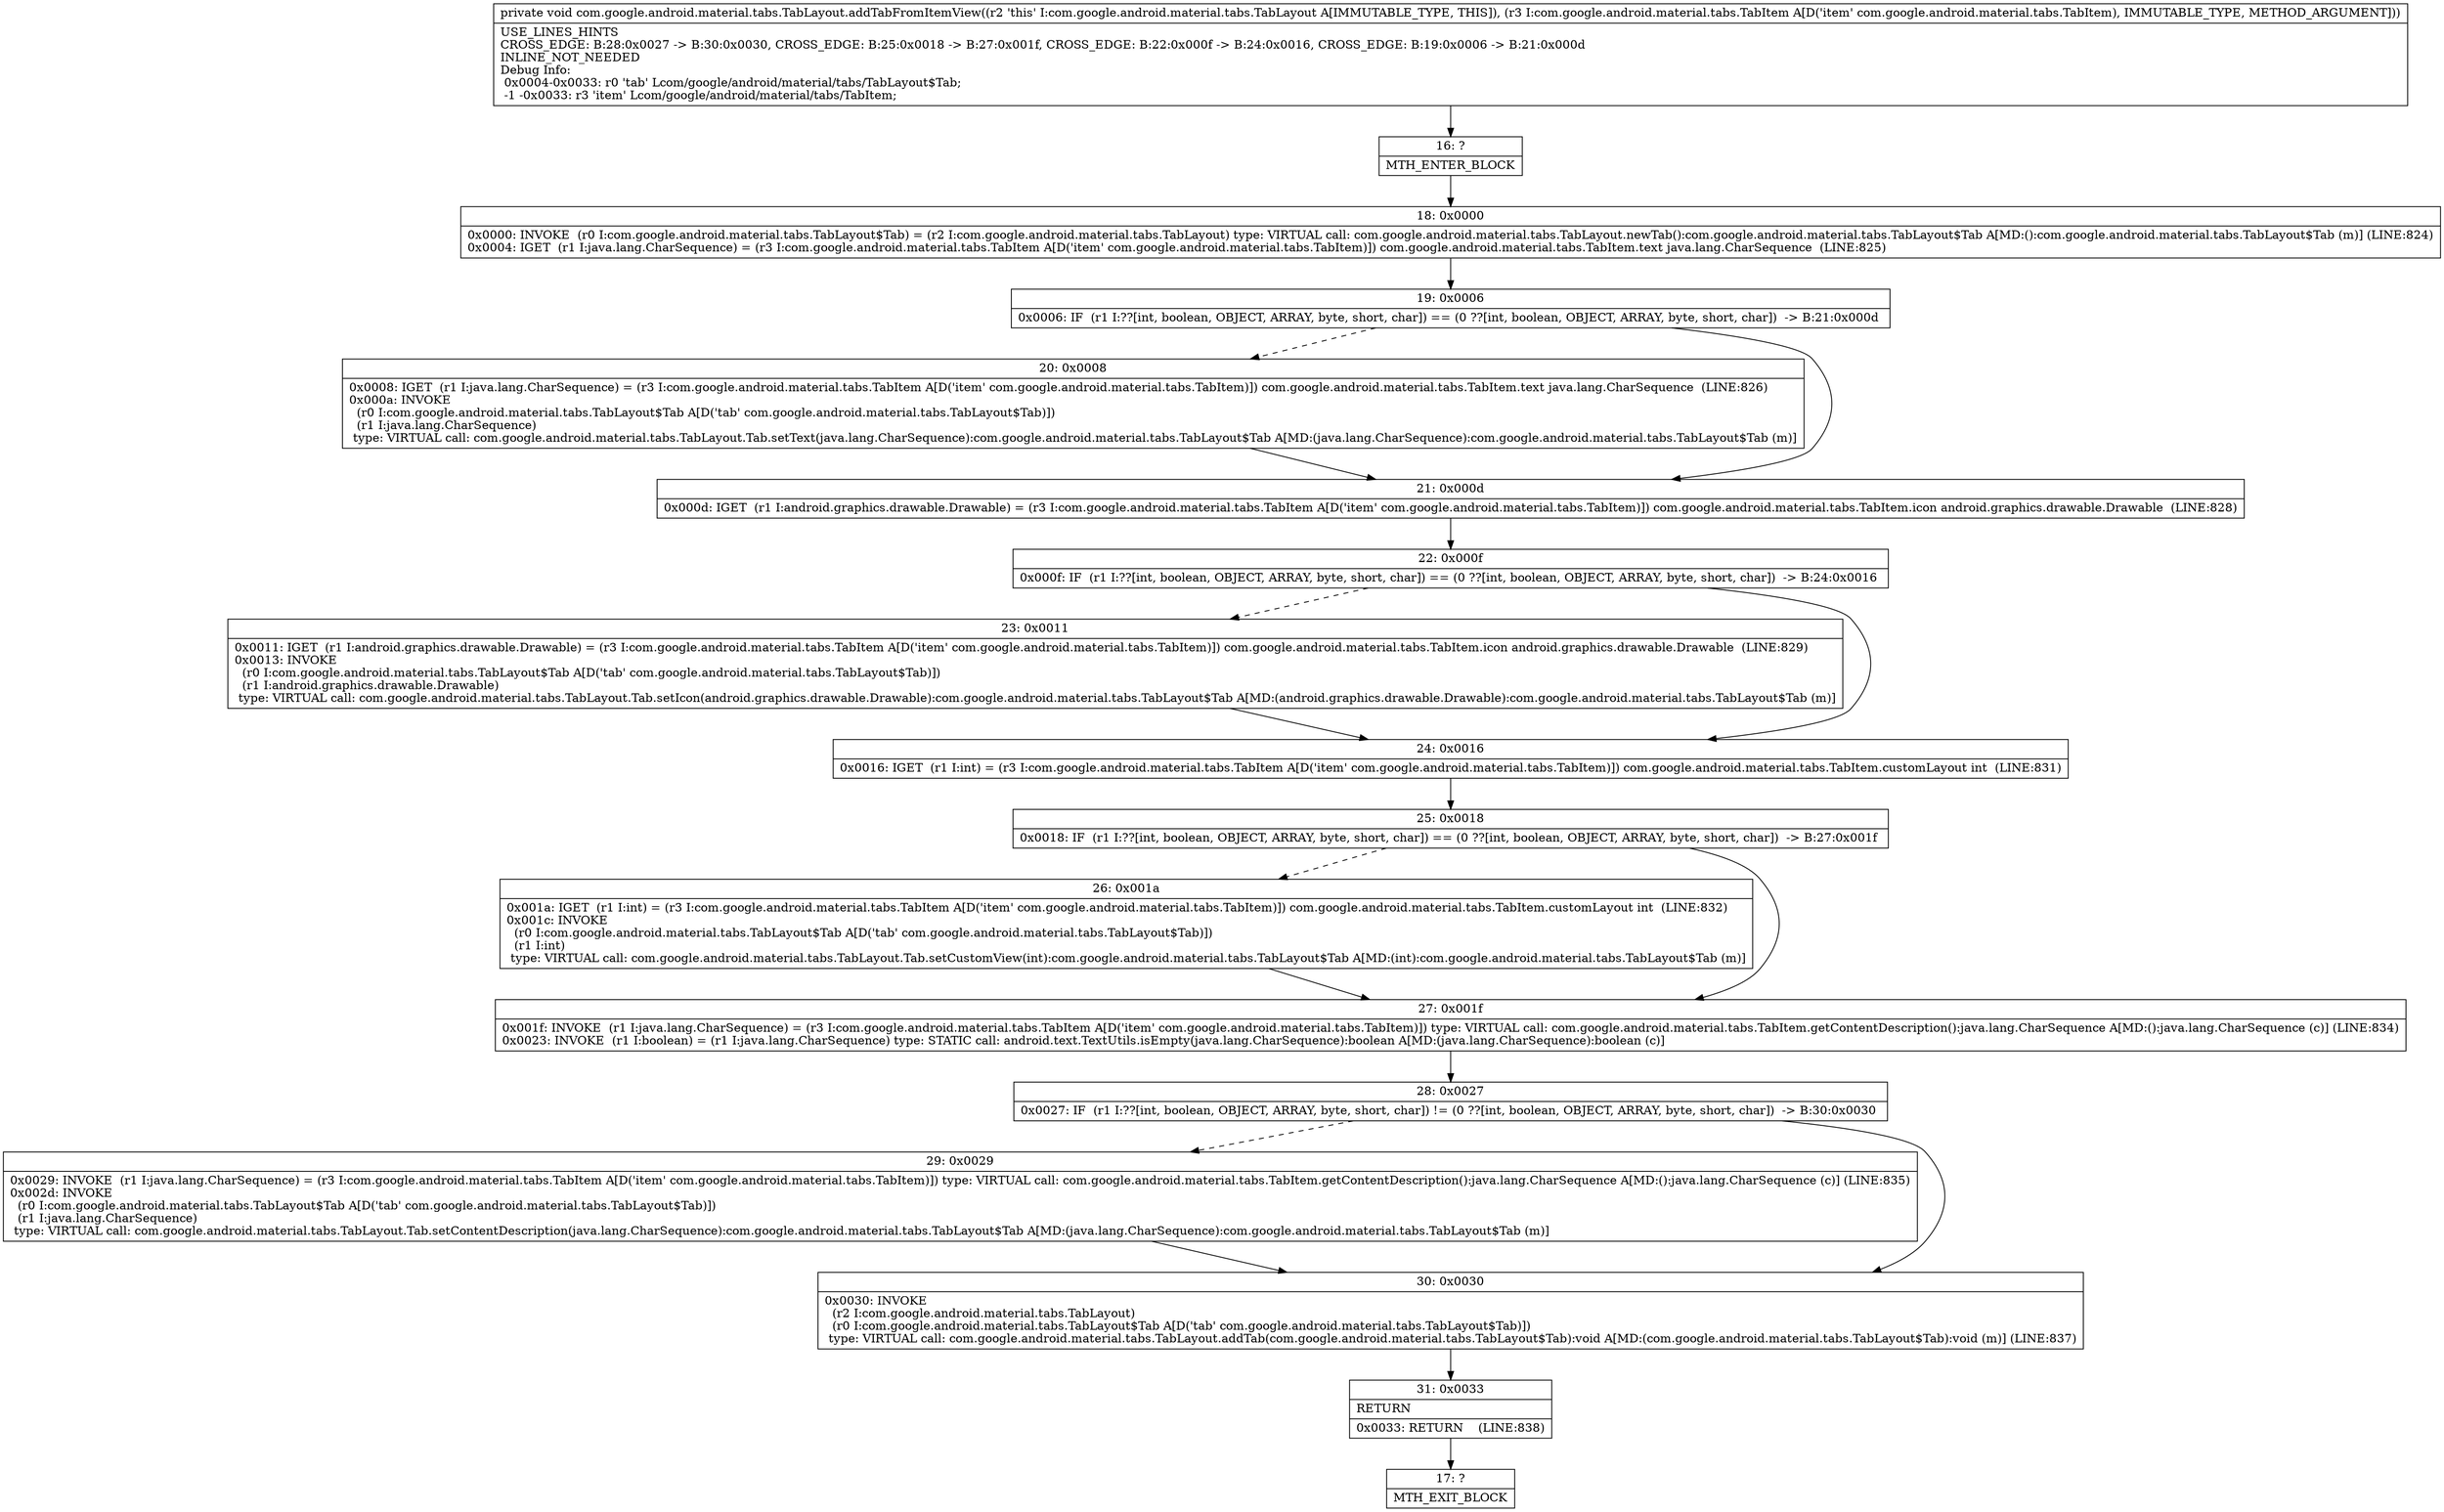 digraph "CFG forcom.google.android.material.tabs.TabLayout.addTabFromItemView(Lcom\/google\/android\/material\/tabs\/TabItem;)V" {
Node_16 [shape=record,label="{16\:\ ?|MTH_ENTER_BLOCK\l}"];
Node_18 [shape=record,label="{18\:\ 0x0000|0x0000: INVOKE  (r0 I:com.google.android.material.tabs.TabLayout$Tab) = (r2 I:com.google.android.material.tabs.TabLayout) type: VIRTUAL call: com.google.android.material.tabs.TabLayout.newTab():com.google.android.material.tabs.TabLayout$Tab A[MD:():com.google.android.material.tabs.TabLayout$Tab (m)] (LINE:824)\l0x0004: IGET  (r1 I:java.lang.CharSequence) = (r3 I:com.google.android.material.tabs.TabItem A[D('item' com.google.android.material.tabs.TabItem)]) com.google.android.material.tabs.TabItem.text java.lang.CharSequence  (LINE:825)\l}"];
Node_19 [shape=record,label="{19\:\ 0x0006|0x0006: IF  (r1 I:??[int, boolean, OBJECT, ARRAY, byte, short, char]) == (0 ??[int, boolean, OBJECT, ARRAY, byte, short, char])  \-\> B:21:0x000d \l}"];
Node_20 [shape=record,label="{20\:\ 0x0008|0x0008: IGET  (r1 I:java.lang.CharSequence) = (r3 I:com.google.android.material.tabs.TabItem A[D('item' com.google.android.material.tabs.TabItem)]) com.google.android.material.tabs.TabItem.text java.lang.CharSequence  (LINE:826)\l0x000a: INVOKE  \l  (r0 I:com.google.android.material.tabs.TabLayout$Tab A[D('tab' com.google.android.material.tabs.TabLayout$Tab)])\l  (r1 I:java.lang.CharSequence)\l type: VIRTUAL call: com.google.android.material.tabs.TabLayout.Tab.setText(java.lang.CharSequence):com.google.android.material.tabs.TabLayout$Tab A[MD:(java.lang.CharSequence):com.google.android.material.tabs.TabLayout$Tab (m)]\l}"];
Node_21 [shape=record,label="{21\:\ 0x000d|0x000d: IGET  (r1 I:android.graphics.drawable.Drawable) = (r3 I:com.google.android.material.tabs.TabItem A[D('item' com.google.android.material.tabs.TabItem)]) com.google.android.material.tabs.TabItem.icon android.graphics.drawable.Drawable  (LINE:828)\l}"];
Node_22 [shape=record,label="{22\:\ 0x000f|0x000f: IF  (r1 I:??[int, boolean, OBJECT, ARRAY, byte, short, char]) == (0 ??[int, boolean, OBJECT, ARRAY, byte, short, char])  \-\> B:24:0x0016 \l}"];
Node_23 [shape=record,label="{23\:\ 0x0011|0x0011: IGET  (r1 I:android.graphics.drawable.Drawable) = (r3 I:com.google.android.material.tabs.TabItem A[D('item' com.google.android.material.tabs.TabItem)]) com.google.android.material.tabs.TabItem.icon android.graphics.drawable.Drawable  (LINE:829)\l0x0013: INVOKE  \l  (r0 I:com.google.android.material.tabs.TabLayout$Tab A[D('tab' com.google.android.material.tabs.TabLayout$Tab)])\l  (r1 I:android.graphics.drawable.Drawable)\l type: VIRTUAL call: com.google.android.material.tabs.TabLayout.Tab.setIcon(android.graphics.drawable.Drawable):com.google.android.material.tabs.TabLayout$Tab A[MD:(android.graphics.drawable.Drawable):com.google.android.material.tabs.TabLayout$Tab (m)]\l}"];
Node_24 [shape=record,label="{24\:\ 0x0016|0x0016: IGET  (r1 I:int) = (r3 I:com.google.android.material.tabs.TabItem A[D('item' com.google.android.material.tabs.TabItem)]) com.google.android.material.tabs.TabItem.customLayout int  (LINE:831)\l}"];
Node_25 [shape=record,label="{25\:\ 0x0018|0x0018: IF  (r1 I:??[int, boolean, OBJECT, ARRAY, byte, short, char]) == (0 ??[int, boolean, OBJECT, ARRAY, byte, short, char])  \-\> B:27:0x001f \l}"];
Node_26 [shape=record,label="{26\:\ 0x001a|0x001a: IGET  (r1 I:int) = (r3 I:com.google.android.material.tabs.TabItem A[D('item' com.google.android.material.tabs.TabItem)]) com.google.android.material.tabs.TabItem.customLayout int  (LINE:832)\l0x001c: INVOKE  \l  (r0 I:com.google.android.material.tabs.TabLayout$Tab A[D('tab' com.google.android.material.tabs.TabLayout$Tab)])\l  (r1 I:int)\l type: VIRTUAL call: com.google.android.material.tabs.TabLayout.Tab.setCustomView(int):com.google.android.material.tabs.TabLayout$Tab A[MD:(int):com.google.android.material.tabs.TabLayout$Tab (m)]\l}"];
Node_27 [shape=record,label="{27\:\ 0x001f|0x001f: INVOKE  (r1 I:java.lang.CharSequence) = (r3 I:com.google.android.material.tabs.TabItem A[D('item' com.google.android.material.tabs.TabItem)]) type: VIRTUAL call: com.google.android.material.tabs.TabItem.getContentDescription():java.lang.CharSequence A[MD:():java.lang.CharSequence (c)] (LINE:834)\l0x0023: INVOKE  (r1 I:boolean) = (r1 I:java.lang.CharSequence) type: STATIC call: android.text.TextUtils.isEmpty(java.lang.CharSequence):boolean A[MD:(java.lang.CharSequence):boolean (c)]\l}"];
Node_28 [shape=record,label="{28\:\ 0x0027|0x0027: IF  (r1 I:??[int, boolean, OBJECT, ARRAY, byte, short, char]) != (0 ??[int, boolean, OBJECT, ARRAY, byte, short, char])  \-\> B:30:0x0030 \l}"];
Node_29 [shape=record,label="{29\:\ 0x0029|0x0029: INVOKE  (r1 I:java.lang.CharSequence) = (r3 I:com.google.android.material.tabs.TabItem A[D('item' com.google.android.material.tabs.TabItem)]) type: VIRTUAL call: com.google.android.material.tabs.TabItem.getContentDescription():java.lang.CharSequence A[MD:():java.lang.CharSequence (c)] (LINE:835)\l0x002d: INVOKE  \l  (r0 I:com.google.android.material.tabs.TabLayout$Tab A[D('tab' com.google.android.material.tabs.TabLayout$Tab)])\l  (r1 I:java.lang.CharSequence)\l type: VIRTUAL call: com.google.android.material.tabs.TabLayout.Tab.setContentDescription(java.lang.CharSequence):com.google.android.material.tabs.TabLayout$Tab A[MD:(java.lang.CharSequence):com.google.android.material.tabs.TabLayout$Tab (m)]\l}"];
Node_30 [shape=record,label="{30\:\ 0x0030|0x0030: INVOKE  \l  (r2 I:com.google.android.material.tabs.TabLayout)\l  (r0 I:com.google.android.material.tabs.TabLayout$Tab A[D('tab' com.google.android.material.tabs.TabLayout$Tab)])\l type: VIRTUAL call: com.google.android.material.tabs.TabLayout.addTab(com.google.android.material.tabs.TabLayout$Tab):void A[MD:(com.google.android.material.tabs.TabLayout$Tab):void (m)] (LINE:837)\l}"];
Node_31 [shape=record,label="{31\:\ 0x0033|RETURN\l|0x0033: RETURN    (LINE:838)\l}"];
Node_17 [shape=record,label="{17\:\ ?|MTH_EXIT_BLOCK\l}"];
MethodNode[shape=record,label="{private void com.google.android.material.tabs.TabLayout.addTabFromItemView((r2 'this' I:com.google.android.material.tabs.TabLayout A[IMMUTABLE_TYPE, THIS]), (r3 I:com.google.android.material.tabs.TabItem A[D('item' com.google.android.material.tabs.TabItem), IMMUTABLE_TYPE, METHOD_ARGUMENT]))  | USE_LINES_HINTS\lCROSS_EDGE: B:28:0x0027 \-\> B:30:0x0030, CROSS_EDGE: B:25:0x0018 \-\> B:27:0x001f, CROSS_EDGE: B:22:0x000f \-\> B:24:0x0016, CROSS_EDGE: B:19:0x0006 \-\> B:21:0x000d\lINLINE_NOT_NEEDED\lDebug Info:\l  0x0004\-0x0033: r0 'tab' Lcom\/google\/android\/material\/tabs\/TabLayout$Tab;\l  \-1 \-0x0033: r3 'item' Lcom\/google\/android\/material\/tabs\/TabItem;\l}"];
MethodNode -> Node_16;Node_16 -> Node_18;
Node_18 -> Node_19;
Node_19 -> Node_20[style=dashed];
Node_19 -> Node_21;
Node_20 -> Node_21;
Node_21 -> Node_22;
Node_22 -> Node_23[style=dashed];
Node_22 -> Node_24;
Node_23 -> Node_24;
Node_24 -> Node_25;
Node_25 -> Node_26[style=dashed];
Node_25 -> Node_27;
Node_26 -> Node_27;
Node_27 -> Node_28;
Node_28 -> Node_29[style=dashed];
Node_28 -> Node_30;
Node_29 -> Node_30;
Node_30 -> Node_31;
Node_31 -> Node_17;
}

